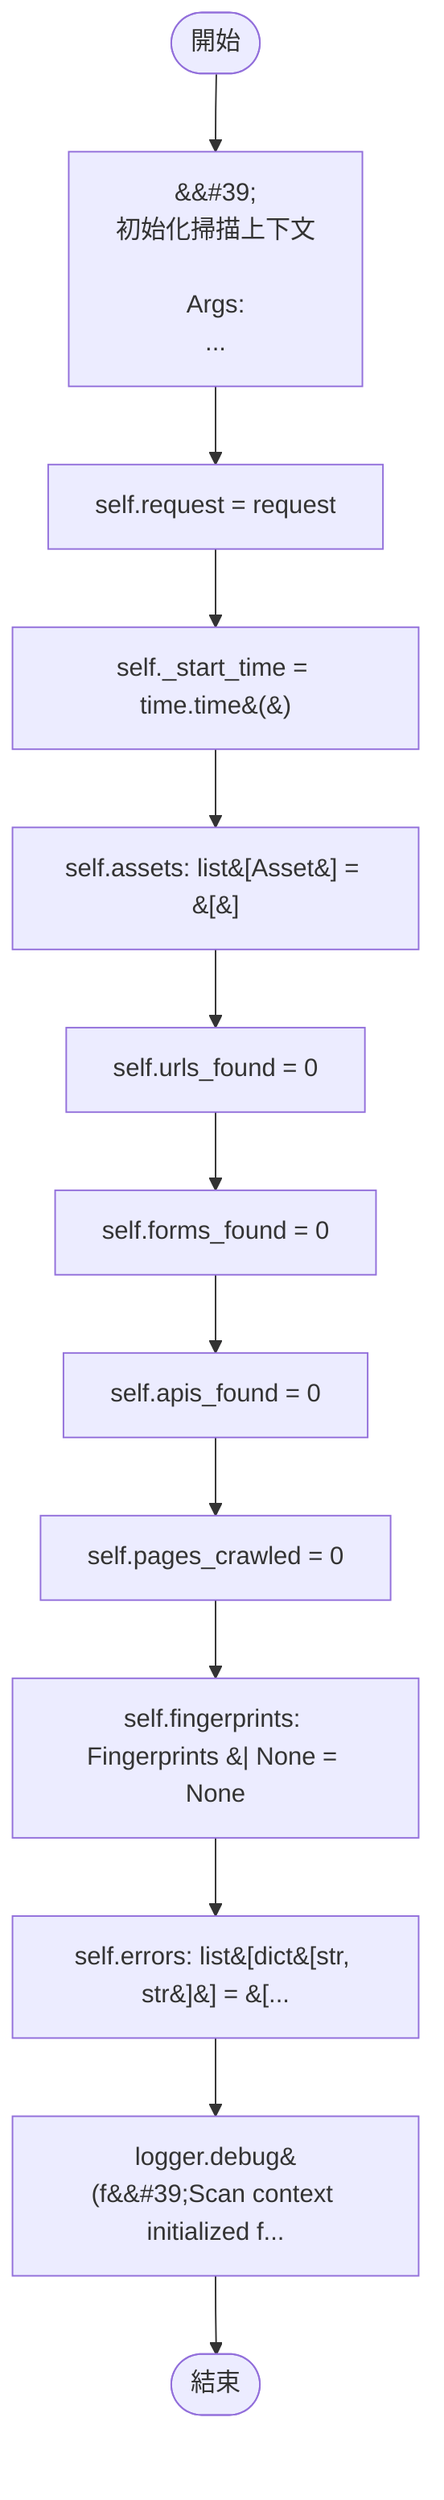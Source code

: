flowchart TB
    n1([開始])
    n2([結束])
    n3[&amp;&#35;39;\n        初始化掃描上下文\n\n        Args:\n       ...]
    n4[self.request = request]
    n5[self._start_time = time.time&#40;&#41;]
    n6[self.assets: list&#91;Asset&#93; = &#91;&#93;]
    n7[self.urls_found = 0]
    n8[self.forms_found = 0]
    n9[self.apis_found = 0]
    n10[self.pages_crawled = 0]
    n11[self.fingerprints: Fingerprints &#124; None = None]
    n12[self.errors: list&#91;dict&#91;str, str&#93;&#93; = &#91;...]
    n13[logger.debug&#40;f&amp;&#35;39;Scan context initialized f...]
    n1 --> n3
    n3 --> n4
    n4 --> n5
    n5 --> n6
    n6 --> n7
    n7 --> n8
    n8 --> n9
    n9 --> n10
    n10 --> n11
    n11 --> n12
    n12 --> n13
    n13 --> n2